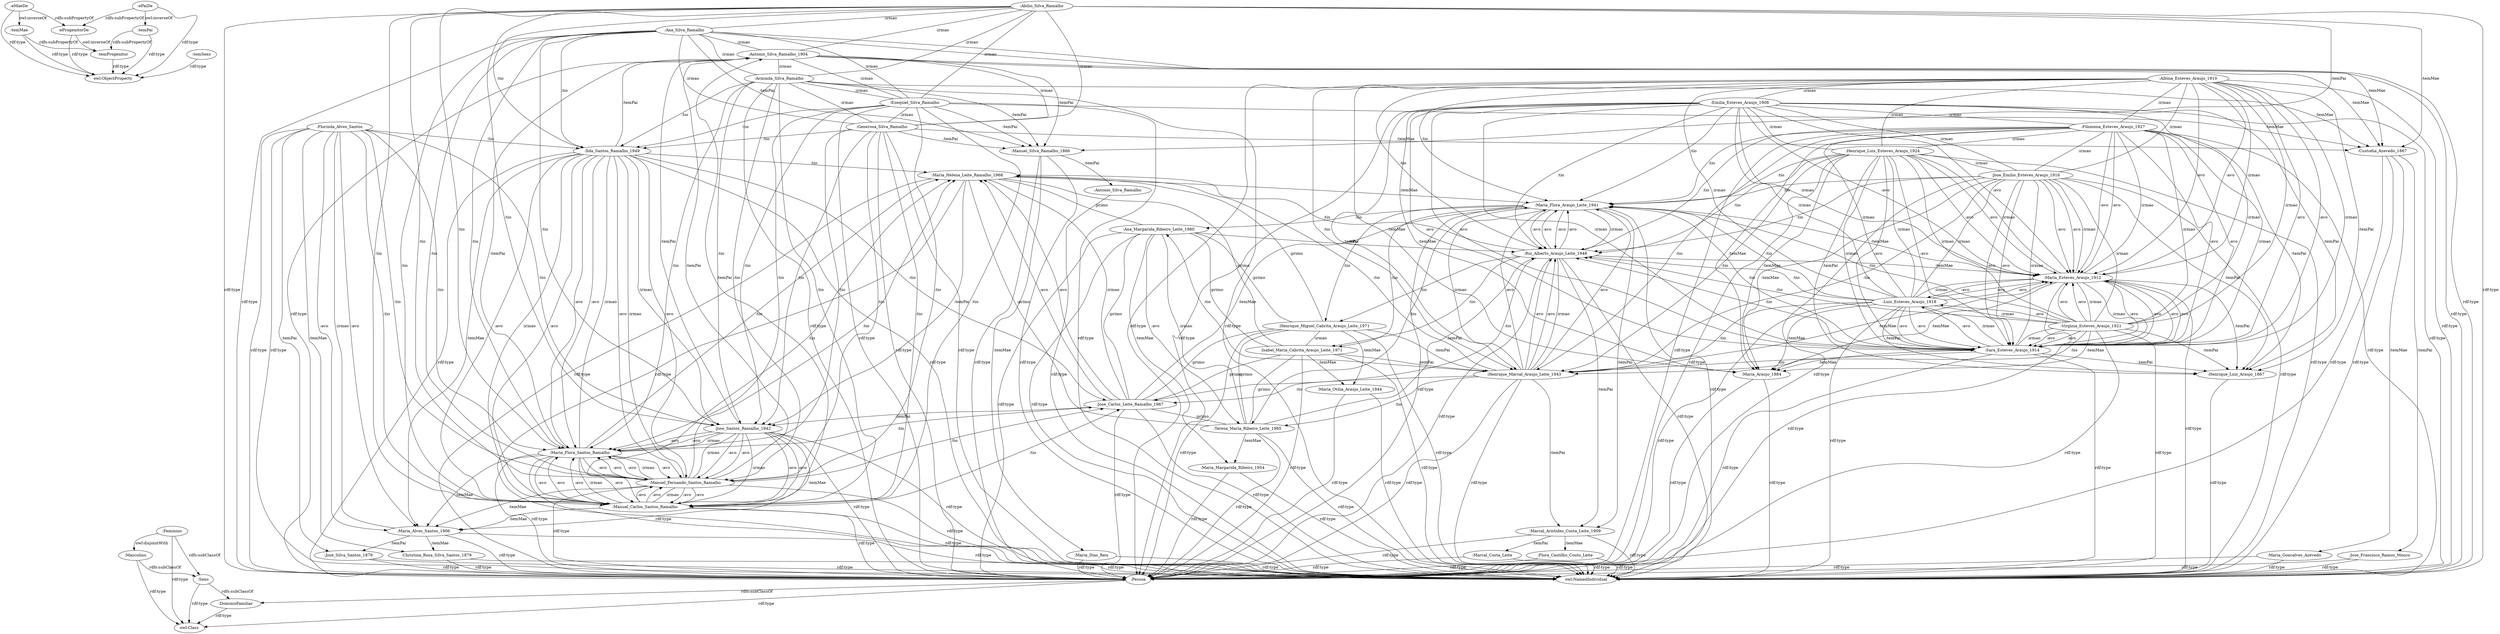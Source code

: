 digraph { 
":eMaeDe" -> "owl:ObjectProperty"[label="rdf:type"]
":eMaeDe" -> ":eProgenitorDe"[label="rdfs:subPropertyOf"]
":eMaeDe" -> ":temMae"[label="owl:inverseOf"]
":ePaiDe" -> "owl:ObjectProperty"[label="rdf:type"]
":ePaiDe" -> ":eProgenitorDe"[label="rdfs:subPropertyOf"]
":ePaiDe" -> ":temPai"[label="owl:inverseOf"]
":eProgenitorDe" -> "owl:ObjectProperty"[label="rdf:type"]
":eProgenitorDe" -> ":temProgenitor"[label="owl:inverseOf"]
":temMae" -> "owl:ObjectProperty"[label="rdf:type"]
":temMae" -> ":temProgenitor"[label="rdfs:subPropertyOf"]
":temPai" -> "owl:ObjectProperty"[label="rdf:type"]
":temPai" -> ":temProgenitor"[label="rdfs:subPropertyOf"]
":temProgenitor" -> "owl:ObjectProperty"[label="rdf:type"]
":temSexo" -> "owl:ObjectProperty"[label="rdf:type"]
":DominioFamiliar" -> "owl:Class"[label="rdf:type"]
":Feminino" -> "owl:Class"[label="rdf:type"]
":Feminino" -> ":Sexo"[label="rdfs:subClassOf"]
":Feminino" -> ":Masculino"[label="owl:disjointWith"]
":Masculino" -> "owl:Class"[label="rdf:type"]
":Masculino" -> ":Sexo"[label="rdfs:subClassOf"]
":Pessoa" -> "owl:Class"[label="rdf:type"]
":Pessoa" -> ":DominioFamiliar"[label="rdfs:subClassOf"]
":Sexo" -> "owl:Class"[label="rdf:type"]
":Sexo" -> ":DominioFamiliar"[label="rdfs:subClassOf"]
":Abilio_Silva_Ramalho" -> "owl:NamedIndividual"[label="rdf:type"]
":Abilio_Silva_Ramalho" -> ":Pessoa"[label="rdf:type"]
":Abilio_Silva_Ramalho" -> ":Custodia_Azevedo_1867"[label=":temMae"]
":Abilio_Silva_Ramalho" -> ":Manuel_Silva_Ramalho_1866"[label=":temPai"]
":Albina_Esteves_Araujo_1910" -> "owl:NamedIndividual"[label="rdf:type"]
":Albina_Esteves_Araujo_1910" -> ":Pessoa"[label="rdf:type"]
":Albina_Esteves_Araujo_1910" -> ":Maria_Araujo_1884"[label=":temMae"]
":Albina_Esteves_Araujo_1910" -> ":Henrique_Luiz_Araujo_1867"[label=":temPai"]
":Ana_Margarida_Ribeiro_Leite_1980" -> "owl:NamedIndividual"[label="rdf:type"]
":Ana_Margarida_Ribeiro_Leite_1980" -> ":Pessoa"[label="rdf:type"]
":Ana_Margarida_Ribeiro_Leite_1980" -> ":Maria_Margarida_Ribeiro_1954"[label=":temMae"]
":Ana_Margarida_Ribeiro_Leite_1980" -> ":Rui_Alberto_Araujo_Leite_1948"[label=":temPai"]
":Ana_Silva_Ramalho" -> "owl:NamedIndividual"[label="rdf:type"]
":Ana_Silva_Ramalho" -> ":Pessoa"[label="rdf:type"]
":Ana_Silva_Ramalho" -> ":Custodia_Azevedo_1867"[label=":temMae"]
":Ana_Silva_Ramalho" -> ":Manuel_Silva_Ramalho_1866"[label=":temPai"]
":Antonio_Silva_Ramalho" -> "owl:NamedIndividual"[label="rdf:type"]
":Antonio_Silva_Ramalho_1904" -> "owl:NamedIndividual"[label="rdf:type"]
":Antonio_Silva_Ramalho_1904" -> ":Pessoa"[label="rdf:type"]
":Antonio_Silva_Ramalho_1904" -> ":Custodia_Azevedo_1867"[label=":temMae"]
":Antonio_Silva_Ramalho_1904" -> ":Manuel_Silva_Ramalho_1866"[label=":temPai"]
":Arminda_Silva_Ramalho" -> "owl:NamedIndividual"[label="rdf:type"]
":Arminda_Silva_Ramalho" -> ":Pessoa"[label="rdf:type"]
":Arminda_Silva_Ramalho" -> ":Custodia_Azevedo_1867"[label=":temMae"]
":Arminda_Silva_Ramalho" -> ":Manuel_Silva_Ramalho_1866"[label=":temPai"]
":Christina_Rosa_Silva_Santos_1879" -> "owl:NamedIndividual"[label="rdf:type"]
":Christina_Rosa_Silva_Santos_1879" -> ":Pessoa"[label="rdf:type"]
":Custodia_Azevedo_1867" -> "owl:NamedIndividual"[label="rdf:type"]
":Custodia_Azevedo_1867" -> ":Pessoa"[label="rdf:type"]
":Custodia_Azevedo_1867" -> ":Maria_Goncalves_Azevedo"[label=":temMae"]
":Custodia_Azevedo_1867" -> ":Jose_Francisco_Ramos_Mouco"[label=":temPai"]
":Emilia_Esteves_Araujo_1908" -> "owl:NamedIndividual"[label="rdf:type"]
":Emilia_Esteves_Araujo_1908" -> ":Pessoa"[label="rdf:type"]
":Emilia_Esteves_Araujo_1908" -> ":Maria_Araujo_1884"[label=":temMae"]
":Emilia_Esteves_Araujo_1908" -> ":Henrique_Luiz_Araujo_1867"[label=":temPai"]
":Ezequiel_Silva_Ramalho" -> "owl:NamedIndividual"[label="rdf:type"]
":Ezequiel_Silva_Ramalho" -> ":Pessoa"[label="rdf:type"]
":Ezequiel_Silva_Ramalho" -> ":Custodia_Azevedo_1867"[label=":temMae"]
":Ezequiel_Silva_Ramalho" -> ":Manuel_Silva_Ramalho_1866"[label=":temPai"]
":Filomena_Esteves_Araujo_1927" -> "owl:NamedIndividual"[label="rdf:type"]
":Filomena_Esteves_Araujo_1927" -> ":Pessoa"[label="rdf:type"]
":Filomena_Esteves_Araujo_1927" -> ":Maria_Araujo_1884"[label=":temMae"]
":Filomena_Esteves_Araujo_1927" -> ":Henrique_Luiz_Araujo_1867"[label=":temPai"]
":Flora_Castilho_Couto_Leite" -> "owl:NamedIndividual"[label="rdf:type"]
":Flora_Castilho_Couto_Leite" -> ":Pessoa"[label="rdf:type"]
":Florinda_Alves_Santos" -> "owl:NamedIndividual"[label="rdf:type"]
":Florinda_Alves_Santos" -> ":Pessoa"[label="rdf:type"]
":Florinda_Alves_Santos" -> ":Christina_Rosa_Silva_Santos_1879"[label=":temMae"]
":Florinda_Alves_Santos" -> ":Joze_Silva_Santos_1879"[label=":temPai"]
":Generosa_Silva_Ramalho" -> "owl:NamedIndividual"[label="rdf:type"]
":Generosa_Silva_Ramalho" -> ":Pessoa"[label="rdf:type"]
":Generosa_Silva_Ramalho" -> ":Custodia_Azevedo_1867"[label=":temMae"]
":Generosa_Silva_Ramalho" -> ":Manuel_Silva_Ramalho_1866"[label=":temPai"]
":Henrique_Luis_Esteves_Araujo_1924" -> "owl:NamedIndividual"[label="rdf:type"]
":Henrique_Luis_Esteves_Araujo_1924" -> ":Pessoa"[label="rdf:type"]
":Henrique_Luis_Esteves_Araujo_1924" -> ":Maria_Araujo_1884"[label=":temMae"]
":Henrique_Luis_Esteves_Araujo_1924" -> ":Henrique_Luiz_Araujo_1867"[label=":temPai"]
":Henrique_Luiz_Araujo_1867" -> "owl:NamedIndividual"[label="rdf:type"]
":Henrique_Marcal_Araujo_Leite_1943" -> "owl:NamedIndividual"[label="rdf:type"]
":Henrique_Marcal_Araujo_Leite_1943" -> ":Pessoa"[label="rdf:type"]
":Henrique_Marcal_Araujo_Leite_1943" -> ":Maria_Esteves_Araujo_1912"[label=":temMae"]
":Henrique_Marcal_Araujo_Leite_1943" -> ":Marcal_Aristides_Costa_Leite_1909"[label=":temPai"]
":Henrique_Miguel_Cabrita_Araujo_Leite_1971" -> "owl:NamedIndividual"[label="rdf:type"]
":Henrique_Miguel_Cabrita_Araujo_Leite_1971" -> ":Pessoa"[label="rdf:type"]
":Henrique_Miguel_Cabrita_Araujo_Leite_1971" -> ":Maria_Otilia_Araujo_Leite_1944"[label=":temMae"]
":Henrique_Miguel_Cabrita_Araujo_Leite_1971" -> ":Henrique_Marcal_Araujo_Leite_1943"[label=":temPai"]
":Ilda_Santos_Ramalho_1949" -> "owl:NamedIndividual"[label="rdf:type"]
":Ilda_Santos_Ramalho_1949" -> ":Pessoa"[label="rdf:type"]
":Ilda_Santos_Ramalho_1949" -> ":Maria_Alves_Santos_1906"[label=":temMae"]
":Ilda_Santos_Ramalho_1949" -> ":Antonio_Silva_Ramalho_1904"[label=":temPai"]
":Isabel_Maria_Cabrita_Araujo_Leite_1971" -> "owl:NamedIndividual"[label="rdf:type"]
":Isabel_Maria_Cabrita_Araujo_Leite_1971" -> ":Pessoa"[label="rdf:type"]
":Isabel_Maria_Cabrita_Araujo_Leite_1971" -> ":Maria_Otilia_Araujo_Leite_1944"[label=":temMae"]
":Isabel_Maria_Cabrita_Araujo_Leite_1971" -> ":Henrique_Marcal_Araujo_Leite_1943"[label=":temPai"]
":Jose_Carlos_Leite_Ramalho_1967" -> "owl:NamedIndividual"[label="rdf:type"]
":Jose_Carlos_Leite_Ramalho_1967" -> ":Pessoa"[label="rdf:type"]
":Jose_Carlos_Leite_Ramalho_1967" -> ":Maria_Flora_Araujo_Leite_1941"[label=":temMae"]
":Jose_Carlos_Leite_Ramalho_1967" -> ":Jose_Santos_Ramalho_1942"[label=":temPai"]
":Jose_Emilio_Esteves_Araujo_1916" -> "owl:NamedIndividual"[label="rdf:type"]
":Jose_Emilio_Esteves_Araujo_1916" -> ":Pessoa"[label="rdf:type"]
":Jose_Emilio_Esteves_Araujo_1916" -> ":Maria_Araujo_1884"[label=":temMae"]
":Jose_Emilio_Esteves_Araujo_1916" -> ":Henrique_Luiz_Araujo_1867"[label=":temPai"]
":Jose_Francisco_Ramos_Mouco" -> "owl:NamedIndividual"[label="rdf:type"]
":Jose_Francisco_Ramos_Mouco" -> ":Pessoa"[label="rdf:type"]
":Jose_Santos_Ramalho_1942" -> "owl:NamedIndividual"[label="rdf:type"]
":Jose_Santos_Ramalho_1942" -> ":Pessoa"[label="rdf:type"]
":Jose_Santos_Ramalho_1942" -> ":Maria_Alves_Santos_1906"[label=":temMae"]
":Jose_Santos_Ramalho_1942" -> ":Antonio_Silva_Ramalho_1904"[label=":temPai"]
":Joze_Silva_Santos_1879" -> "owl:NamedIndividual"[label="rdf:type"]
":Joze_Silva_Santos_1879" -> ":Pessoa"[label="rdf:type"]
":Luis_Esteves_Araujo_1918" -> "owl:NamedIndividual"[label="rdf:type"]
":Luis_Esteves_Araujo_1918" -> ":Pessoa"[label="rdf:type"]
":Luis_Esteves_Araujo_1918" -> ":Maria_Araujo_1884"[label=":temMae"]
":Luis_Esteves_Araujo_1918" -> ":Henrique_Luiz_Araujo_1867"[label=":temPai"]
":Manuel_Carlos_Santos_Ramalho" -> "owl:NamedIndividual"[label="rdf:type"]
":Manuel_Carlos_Santos_Ramalho" -> ":Pessoa"[label="rdf:type"]
":Manuel_Carlos_Santos_Ramalho" -> ":Maria_Alves_Santos_1906"[label=":temMae"]
":Manuel_Carlos_Santos_Ramalho" -> ":Antonio_Silva_Ramalho_1904"[label=":temPai"]
":Manuel_Fernando_Santos_Ramalho" -> "owl:NamedIndividual"[label="rdf:type"]
":Manuel_Fernando_Santos_Ramalho" -> ":Pessoa"[label="rdf:type"]
":Manuel_Fernando_Santos_Ramalho" -> ":Maria_Alves_Santos_1906"[label=":temMae"]
":Manuel_Fernando_Santos_Ramalho" -> ":Antonio_Silva_Ramalho_1904"[label=":temPai"]
":Manuel_Silva_Ramalho_1866" -> "owl:NamedIndividual"[label="rdf:type"]
":Manuel_Silva_Ramalho_1866" -> ":Pessoa"[label="rdf:type"]
":Manuel_Silva_Ramalho_1866" -> ":Maria_Dias_Reis"[label=":temMae"]
":Manuel_Silva_Ramalho_1866" -> ":Antonio_Silva_Ramalho"[label=":temPai"]
":Marcal_Aristides_Costa_Leite_1909" -> "owl:NamedIndividual"[label="rdf:type"]
":Marcal_Aristides_Costa_Leite_1909" -> ":Pessoa"[label="rdf:type"]
":Marcal_Aristides_Costa_Leite_1909" -> ":Flora_Castilho_Couto_Leite"[label=":temMae"]
":Marcal_Aristides_Costa_Leite_1909" -> ":Marcal_Costa_Leite"[label=":temPai"]
":Marcal_Costa_Leite" -> "owl:NamedIndividual"[label="rdf:type"]
":Marcal_Costa_Leite" -> ":Pessoa"[label="rdf:type"]
":Maria_Alves_Santos_1906" -> "owl:NamedIndividual"[label="rdf:type"]
":Maria_Alves_Santos_1906" -> ":Pessoa"[label="rdf:type"]
":Maria_Alves_Santos_1906" -> ":Christina_Rosa_Silva_Santos_1879"[label=":temMae"]
":Maria_Alves_Santos_1906" -> ":Joze_Silva_Santos_1879"[label=":temPai"]
":Maria_Araujo_1884" -> "owl:NamedIndividual"[label="rdf:type"]
":Maria_Araujo_1884" -> ":Pessoa"[label="rdf:type"]
":Maria_Dias_Reis" -> "owl:NamedIndividual"[label="rdf:type"]
":Maria_Dias_Reis" -> ":Pessoa"[label="rdf:type"]
":Maria_Esteves_Araujo_1912" -> "owl:NamedIndividual"[label="rdf:type"]
":Maria_Esteves_Araujo_1912" -> ":Pessoa"[label="rdf:type"]
":Maria_Esteves_Araujo_1912" -> ":Maria_Araujo_1884"[label=":temMae"]
":Maria_Esteves_Araujo_1912" -> ":Henrique_Luiz_Araujo_1867"[label=":temPai"]
":Maria_Flora_Araujo_Leite_1941" -> "owl:NamedIndividual"[label="rdf:type"]
":Maria_Flora_Araujo_Leite_1941" -> ":Pessoa"[label="rdf:type"]
":Maria_Flora_Araujo_Leite_1941" -> ":Maria_Esteves_Araujo_1912"[label=":temMae"]
":Maria_Flora_Araujo_Leite_1941" -> ":Marcal_Aristides_Costa_Leite_1909"[label=":temPai"]
":Maria_Flora_Santos_Ramalho" -> "owl:NamedIndividual"[label="rdf:type"]
":Maria_Flora_Santos_Ramalho" -> ":Pessoa"[label="rdf:type"]
":Maria_Flora_Santos_Ramalho" -> ":Maria_Alves_Santos_1906"[label=":temMae"]
":Maria_Flora_Santos_Ramalho" -> ":Antonio_Silva_Ramalho_1904"[label=":temPai"]
":Maria_Goncalves_Azevedo" -> "owl:NamedIndividual"[label="rdf:type"]
":Maria_Goncalves_Azevedo" -> ":Pessoa"[label="rdf:type"]
":Maria_Helena_Leite_Ramalho_1968" -> "owl:NamedIndividual"[label="rdf:type"]
":Maria_Helena_Leite_Ramalho_1968" -> ":Pessoa"[label="rdf:type"]
":Maria_Helena_Leite_Ramalho_1968" -> ":Maria_Flora_Araujo_Leite_1941"[label=":temMae"]
":Maria_Helena_Leite_Ramalho_1968" -> ":Jose_Santos_Ramalho_1942"[label=":temPai"]
":Maria_Margarida_Ribeiro_1954" -> "owl:NamedIndividual"[label="rdf:type"]
":Maria_Margarida_Ribeiro_1954" -> ":Pessoa"[label="rdf:type"]
":Maria_Otilia_Araujo_Leite_1944" -> "owl:NamedIndividual"[label="rdf:type"]
":Maria_Otilia_Araujo_Leite_1944" -> ":Pessoa"[label="rdf:type"]
":Rui_Alberto_Araujo_Leite_1948" -> "owl:NamedIndividual"[label="rdf:type"]
":Rui_Alberto_Araujo_Leite_1948" -> ":Pessoa"[label="rdf:type"]
":Rui_Alberto_Araujo_Leite_1948" -> ":Maria_Esteves_Araujo_1912"[label=":temMae"]
":Rui_Alberto_Araujo_Leite_1948" -> ":Marcal_Aristides_Costa_Leite_1909"[label=":temPai"]
":Sara_Esteves_Araujo_1914" -> "owl:NamedIndividual"[label="rdf:type"]
":Sara_Esteves_Araujo_1914" -> ":Pessoa"[label="rdf:type"]
":Sara_Esteves_Araujo_1914" -> ":Maria_Araujo_1884"[label=":temMae"]
":Sara_Esteves_Araujo_1914" -> ":Henrique_Luiz_Araujo_1867"[label=":temPai"]
":Teresa_Maria_Ribeiro_Leite_1985" -> "owl:NamedIndividual"[label="rdf:type"]
":Teresa_Maria_Ribeiro_Leite_1985" -> ":Pessoa"[label="rdf:type"]
":Teresa_Maria_Ribeiro_Leite_1985" -> ":Maria_Margarida_Ribeiro_1954"[label=":temMae"]
":Teresa_Maria_Ribeiro_Leite_1985" -> ":Rui_Alberto_Araujo_Leite_1948"[label=":temPai"]
":Virginia_Esteves_Araujo_1921" -> "owl:NamedIndividual"[label="rdf:type"]
":Virginia_Esteves_Araujo_1921" -> ":Pessoa"[label="rdf:type"]
":Virginia_Esteves_Araujo_1921" -> ":Maria_Araujo_1884"[label=":temMae"]
":Virginia_Esteves_Araujo_1921" -> ":Henrique_Luiz_Araujo_1867"[label=":temPai"]
":Maria_Esteves_Araujo_1912" -> ":Luis_Esteves_Araujo_1918"[label=":avo"]
":Sara_Esteves_Araujo_1914" -> ":Luis_Esteves_Araujo_1918"[label=":avo"]
":Virginia_Esteves_Araujo_1921" -> ":Luis_Esteves_Araujo_1918"[label=":avo"]
":Ilda_Santos_Ramalho_1949" -> ":Manuel_Carlos_Santos_Ramalho"[label=":avo"]
":Jose_Santos_Ramalho_1942" -> ":Manuel_Carlos_Santos_Ramalho"[label=":avo"]
":Manuel_Fernando_Santos_Ramalho" -> ":Manuel_Carlos_Santos_Ramalho"[label=":avo"]
":Maria_Flora_Santos_Ramalho" -> ":Manuel_Carlos_Santos_Ramalho"[label=":avo"]
":Ilda_Santos_Ramalho_1949" -> ":Manuel_Carlos_Santos_Ramalho"[label=":avo"]
":Jose_Santos_Ramalho_1942" -> ":Manuel_Carlos_Santos_Ramalho"[label=":avo"]
":Manuel_Fernando_Santos_Ramalho" -> ":Manuel_Carlos_Santos_Ramalho"[label=":avo"]
":Maria_Flora_Santos_Ramalho" -> ":Manuel_Carlos_Santos_Ramalho"[label=":avo"]
":Ilda_Santos_Ramalho_1949" -> ":Manuel_Fernando_Santos_Ramalho"[label=":avo"]
":Jose_Santos_Ramalho_1942" -> ":Manuel_Fernando_Santos_Ramalho"[label=":avo"]
":Manuel_Carlos_Santos_Ramalho" -> ":Manuel_Fernando_Santos_Ramalho"[label=":avo"]
":Maria_Flora_Santos_Ramalho" -> ":Manuel_Fernando_Santos_Ramalho"[label=":avo"]
":Ilda_Santos_Ramalho_1949" -> ":Manuel_Fernando_Santos_Ramalho"[label=":avo"]
":Jose_Santos_Ramalho_1942" -> ":Manuel_Fernando_Santos_Ramalho"[label=":avo"]
":Manuel_Carlos_Santos_Ramalho" -> ":Manuel_Fernando_Santos_Ramalho"[label=":avo"]
":Maria_Flora_Santos_Ramalho" -> ":Manuel_Fernando_Santos_Ramalho"[label=":avo"]
":Florinda_Alves_Santos" -> ":Maria_Alves_Santos_1906"[label=":avo"]
":Florinda_Alves_Santos" -> ":Maria_Alves_Santos_1906"[label=":avo"]
":Albina_Esteves_Araujo_1910" -> ":Maria_Esteves_Araujo_1912"[label=":avo"]
":Emilia_Esteves_Araujo_1908" -> ":Maria_Esteves_Araujo_1912"[label=":avo"]
":Filomena_Esteves_Araujo_1927" -> ":Maria_Esteves_Araujo_1912"[label=":avo"]
":Henrique_Luis_Esteves_Araujo_1924" -> ":Maria_Esteves_Araujo_1912"[label=":avo"]
":Jose_Emilio_Esteves_Araujo_1916" -> ":Maria_Esteves_Araujo_1912"[label=":avo"]
":Luis_Esteves_Araujo_1918" -> ":Maria_Esteves_Araujo_1912"[label=":avo"]
":Sara_Esteves_Araujo_1914" -> ":Maria_Esteves_Araujo_1912"[label=":avo"]
":Virginia_Esteves_Araujo_1921" -> ":Maria_Esteves_Araujo_1912"[label=":avo"]
":Albina_Esteves_Araujo_1910" -> ":Maria_Esteves_Araujo_1912"[label=":avo"]
":Emilia_Esteves_Araujo_1908" -> ":Maria_Esteves_Araujo_1912"[label=":avo"]
":Filomena_Esteves_Araujo_1927" -> ":Maria_Esteves_Araujo_1912"[label=":avo"]
":Henrique_Luis_Esteves_Araujo_1924" -> ":Maria_Esteves_Araujo_1912"[label=":avo"]
":Jose_Emilio_Esteves_Araujo_1916" -> ":Maria_Esteves_Araujo_1912"[label=":avo"]
":Luis_Esteves_Araujo_1918" -> ":Maria_Esteves_Araujo_1912"[label=":avo"]
":Sara_Esteves_Araujo_1914" -> ":Maria_Esteves_Araujo_1912"[label=":avo"]
":Virginia_Esteves_Araujo_1921" -> ":Maria_Esteves_Araujo_1912"[label=":avo"]
":Henrique_Marcal_Araujo_Leite_1943" -> ":Maria_Flora_Araujo_Leite_1941"[label=":avo"]
":Rui_Alberto_Araujo_Leite_1948" -> ":Maria_Flora_Araujo_Leite_1941"[label=":avo"]
":Henrique_Marcal_Araujo_Leite_1943" -> ":Maria_Flora_Araujo_Leite_1941"[label=":avo"]
":Rui_Alberto_Araujo_Leite_1948" -> ":Maria_Flora_Araujo_Leite_1941"[label=":avo"]
":Ilda_Santos_Ramalho_1949" -> ":Maria_Flora_Santos_Ramalho"[label=":avo"]
":Jose_Santos_Ramalho_1942" -> ":Maria_Flora_Santos_Ramalho"[label=":avo"]
":Manuel_Carlos_Santos_Ramalho" -> ":Maria_Flora_Santos_Ramalho"[label=":avo"]
":Manuel_Fernando_Santos_Ramalho" -> ":Maria_Flora_Santos_Ramalho"[label=":avo"]
":Ilda_Santos_Ramalho_1949" -> ":Maria_Flora_Santos_Ramalho"[label=":avo"]
":Jose_Santos_Ramalho_1942" -> ":Maria_Flora_Santos_Ramalho"[label=":avo"]
":Manuel_Carlos_Santos_Ramalho" -> ":Maria_Flora_Santos_Ramalho"[label=":avo"]
":Manuel_Fernando_Santos_Ramalho" -> ":Maria_Flora_Santos_Ramalho"[label=":avo"]
":Jose_Carlos_Leite_Ramalho_1967" -> ":Maria_Helena_Leite_Ramalho_1968"[label=":avo"]
":Jose_Carlos_Leite_Ramalho_1967" -> ":Maria_Helena_Leite_Ramalho_1968"[label=":avo"]
":Henrique_Marcal_Araujo_Leite_1943" -> ":Rui_Alberto_Araujo_Leite_1948"[label=":avo"]
":Maria_Flora_Araujo_Leite_1941" -> ":Rui_Alberto_Araujo_Leite_1948"[label=":avo"]
":Henrique_Marcal_Araujo_Leite_1943" -> ":Rui_Alberto_Araujo_Leite_1948"[label=":avo"]
":Maria_Flora_Araujo_Leite_1941" -> ":Rui_Alberto_Araujo_Leite_1948"[label=":avo"]
":Albina_Esteves_Araujo_1910" -> ":Sara_Esteves_Araujo_1914"[label=":avo"]
":Emilia_Esteves_Araujo_1908" -> ":Sara_Esteves_Araujo_1914"[label=":avo"]
":Filomena_Esteves_Araujo_1927" -> ":Sara_Esteves_Araujo_1914"[label=":avo"]
":Henrique_Luis_Esteves_Araujo_1924" -> ":Sara_Esteves_Araujo_1914"[label=":avo"]
":Jose_Emilio_Esteves_Araujo_1916" -> ":Sara_Esteves_Araujo_1914"[label=":avo"]
":Luis_Esteves_Araujo_1918" -> ":Sara_Esteves_Araujo_1914"[label=":avo"]
":Maria_Esteves_Araujo_1912" -> ":Sara_Esteves_Araujo_1914"[label=":avo"]
":Virginia_Esteves_Araujo_1921" -> ":Sara_Esteves_Araujo_1914"[label=":avo"]
":Albina_Esteves_Araujo_1910" -> ":Sara_Esteves_Araujo_1914"[label=":avo"]
":Emilia_Esteves_Araujo_1908" -> ":Sara_Esteves_Araujo_1914"[label=":avo"]
":Filomena_Esteves_Araujo_1927" -> ":Sara_Esteves_Araujo_1914"[label=":avo"]
":Henrique_Luis_Esteves_Araujo_1924" -> ":Sara_Esteves_Araujo_1914"[label=":avo"]
":Jose_Emilio_Esteves_Araujo_1916" -> ":Sara_Esteves_Araujo_1914"[label=":avo"]
":Luis_Esteves_Araujo_1918" -> ":Sara_Esteves_Araujo_1914"[label=":avo"]
":Maria_Esteves_Araujo_1912" -> ":Sara_Esteves_Araujo_1914"[label=":avo"]
":Virginia_Esteves_Araujo_1921" -> ":Sara_Esteves_Araujo_1914"[label=":avo"]
":Ana_Margarida_Ribeiro_Leite_1980" -> ":Teresa_Maria_Ribeiro_Leite_1985"[label=":avo"]
":Abilio_Silva_Ramalho" -> ":Ana_Silva_Ramalho"[arrowhead=none][label=":irmao"]
":Abilio_Silva_Ramalho" -> ":Antonio_Silva_Ramalho_1904"[arrowhead=none][label=":irmao"]
":Ana_Silva_Ramalho" -> ":Antonio_Silva_Ramalho_1904"[arrowhead=none][label=":irmao"]
":Abilio_Silva_Ramalho" -> ":Arminda_Silva_Ramalho"[arrowhead=none][label=":irmao"]
":Ana_Silva_Ramalho" -> ":Arminda_Silva_Ramalho"[arrowhead=none][label=":irmao"]
":Antonio_Silva_Ramalho_1904" -> ":Arminda_Silva_Ramalho"[arrowhead=none][label=":irmao"]
":Albina_Esteves_Araujo_1910" -> ":Emilia_Esteves_Araujo_1908"[arrowhead=none][label=":irmao"]
":Abilio_Silva_Ramalho" -> ":Ezequiel_Silva_Ramalho"[arrowhead=none][label=":irmao"]
":Ana_Silva_Ramalho" -> ":Ezequiel_Silva_Ramalho"[arrowhead=none][label=":irmao"]
":Antonio_Silva_Ramalho_1904" -> ":Ezequiel_Silva_Ramalho"[arrowhead=none][label=":irmao"]
":Arminda_Silva_Ramalho" -> ":Ezequiel_Silva_Ramalho"[arrowhead=none][label=":irmao"]
":Albina_Esteves_Araujo_1910" -> ":Filomena_Esteves_Araujo_1927"[arrowhead=none][label=":irmao"]
":Emilia_Esteves_Araujo_1908" -> ":Filomena_Esteves_Araujo_1927"[arrowhead=none][label=":irmao"]
":Abilio_Silva_Ramalho" -> ":Generosa_Silva_Ramalho"[arrowhead=none][label=":irmao"]
":Ana_Silva_Ramalho" -> ":Generosa_Silva_Ramalho"[arrowhead=none][label=":irmao"]
":Antonio_Silva_Ramalho_1904" -> ":Generosa_Silva_Ramalho"[arrowhead=none][label=":irmao"]
":Arminda_Silva_Ramalho" -> ":Generosa_Silva_Ramalho"[arrowhead=none][label=":irmao"]
":Ezequiel_Silva_Ramalho" -> ":Generosa_Silva_Ramalho"[arrowhead=none][label=":irmao"]
":Albina_Esteves_Araujo_1910" -> ":Henrique_Luis_Esteves_Araujo_1924"[arrowhead=none][label=":irmao"]
":Emilia_Esteves_Araujo_1908" -> ":Henrique_Luis_Esteves_Araujo_1924"[arrowhead=none][label=":irmao"]
":Filomena_Esteves_Araujo_1927" -> ":Henrique_Luis_Esteves_Araujo_1924"[arrowhead=none][label=":irmao"]
":Henrique_Miguel_Cabrita_Araujo_Leite_1971" -> ":Isabel_Maria_Cabrita_Araujo_Leite_1971"[arrowhead=none][label=":irmao"]
":Albina_Esteves_Araujo_1910" -> ":Jose_Emilio_Esteves_Araujo_1916"[arrowhead=none][label=":irmao"]
":Emilia_Esteves_Araujo_1908" -> ":Jose_Emilio_Esteves_Araujo_1916"[arrowhead=none][label=":irmao"]
":Filomena_Esteves_Araujo_1927" -> ":Jose_Emilio_Esteves_Araujo_1916"[arrowhead=none][label=":irmao"]
":Henrique_Luis_Esteves_Araujo_1924" -> ":Jose_Emilio_Esteves_Araujo_1916"[arrowhead=none][label=":irmao"]
":Ilda_Santos_Ramalho_1949" -> ":Jose_Santos_Ramalho_1942"[arrowhead=none][label=":irmao"]
":Albina_Esteves_Araujo_1910" -> ":Luis_Esteves_Araujo_1918"[arrowhead=none][label=":irmao"]
":Emilia_Esteves_Araujo_1908" -> ":Luis_Esteves_Araujo_1918"[arrowhead=none][label=":irmao"]
":Filomena_Esteves_Araujo_1927" -> ":Luis_Esteves_Araujo_1918"[arrowhead=none][label=":irmao"]
":Henrique_Luis_Esteves_Araujo_1924" -> ":Luis_Esteves_Araujo_1918"[arrowhead=none][label=":irmao"]
":Jose_Emilio_Esteves_Araujo_1916" -> ":Luis_Esteves_Araujo_1918"[arrowhead=none][label=":irmao"]
":Ilda_Santos_Ramalho_1949" -> ":Manuel_Carlos_Santos_Ramalho"[arrowhead=none][label=":irmao"]
":Jose_Santos_Ramalho_1942" -> ":Manuel_Carlos_Santos_Ramalho"[arrowhead=none][label=":irmao"]
":Ilda_Santos_Ramalho_1949" -> ":Manuel_Fernando_Santos_Ramalho"[arrowhead=none][label=":irmao"]
":Jose_Santos_Ramalho_1942" -> ":Manuel_Fernando_Santos_Ramalho"[arrowhead=none][label=":irmao"]
":Manuel_Carlos_Santos_Ramalho" -> ":Manuel_Fernando_Santos_Ramalho"[arrowhead=none][label=":irmao"]
":Florinda_Alves_Santos" -> ":Maria_Alves_Santos_1906"[arrowhead=none][label=":irmao"]
":Albina_Esteves_Araujo_1910" -> ":Maria_Esteves_Araujo_1912"[arrowhead=none][label=":irmao"]
":Emilia_Esteves_Araujo_1908" -> ":Maria_Esteves_Araujo_1912"[arrowhead=none][label=":irmao"]
":Filomena_Esteves_Araujo_1927" -> ":Maria_Esteves_Araujo_1912"[arrowhead=none][label=":irmao"]
":Henrique_Luis_Esteves_Araujo_1924" -> ":Maria_Esteves_Araujo_1912"[arrowhead=none][label=":irmao"]
":Jose_Emilio_Esteves_Araujo_1916" -> ":Maria_Esteves_Araujo_1912"[arrowhead=none][label=":irmao"]
":Luis_Esteves_Araujo_1918" -> ":Maria_Esteves_Araujo_1912"[arrowhead=none][label=":irmao"]
":Henrique_Marcal_Araujo_Leite_1943" -> ":Maria_Flora_Araujo_Leite_1941"[arrowhead=none][label=":irmao"]
":Ilda_Santos_Ramalho_1949" -> ":Maria_Flora_Santos_Ramalho"[arrowhead=none][label=":irmao"]
":Jose_Santos_Ramalho_1942" -> ":Maria_Flora_Santos_Ramalho"[arrowhead=none][label=":irmao"]
":Manuel_Carlos_Santos_Ramalho" -> ":Maria_Flora_Santos_Ramalho"[arrowhead=none][label=":irmao"]
":Manuel_Fernando_Santos_Ramalho" -> ":Maria_Flora_Santos_Ramalho"[arrowhead=none][label=":irmao"]
":Jose_Carlos_Leite_Ramalho_1967" -> ":Maria_Helena_Leite_Ramalho_1968"[arrowhead=none][label=":irmao"]
":Henrique_Marcal_Araujo_Leite_1943" -> ":Rui_Alberto_Araujo_Leite_1948"[arrowhead=none][label=":irmao"]
":Maria_Flora_Araujo_Leite_1941" -> ":Rui_Alberto_Araujo_Leite_1948"[arrowhead=none][label=":irmao"]
":Albina_Esteves_Araujo_1910" -> ":Sara_Esteves_Araujo_1914"[arrowhead=none][label=":irmao"]
":Emilia_Esteves_Araujo_1908" -> ":Sara_Esteves_Araujo_1914"[arrowhead=none][label=":irmao"]
":Filomena_Esteves_Araujo_1927" -> ":Sara_Esteves_Araujo_1914"[arrowhead=none][label=":irmao"]
":Henrique_Luis_Esteves_Araujo_1924" -> ":Sara_Esteves_Araujo_1914"[arrowhead=none][label=":irmao"]
":Jose_Emilio_Esteves_Araujo_1916" -> ":Sara_Esteves_Araujo_1914"[arrowhead=none][label=":irmao"]
":Luis_Esteves_Araujo_1918" -> ":Sara_Esteves_Araujo_1914"[arrowhead=none][label=":irmao"]
":Maria_Esteves_Araujo_1912" -> ":Sara_Esteves_Araujo_1914"[arrowhead=none][label=":irmao"]
":Ana_Margarida_Ribeiro_Leite_1980" -> ":Teresa_Maria_Ribeiro_Leite_1985"[arrowhead=none][label=":irmao"]
":Albina_Esteves_Araujo_1910" -> ":Virginia_Esteves_Araujo_1921"[arrowhead=none][label=":irmao"]
":Emilia_Esteves_Araujo_1908" -> ":Virginia_Esteves_Araujo_1921"[arrowhead=none][label=":irmao"]
":Filomena_Esteves_Araujo_1927" -> ":Virginia_Esteves_Araujo_1921"[arrowhead=none][label=":irmao"]
":Henrique_Luis_Esteves_Araujo_1924" -> ":Virginia_Esteves_Araujo_1921"[arrowhead=none][label=":irmao"]
":Jose_Emilio_Esteves_Araujo_1916" -> ":Virginia_Esteves_Araujo_1921"[arrowhead=none][label=":irmao"]
":Luis_Esteves_Araujo_1918" -> ":Virginia_Esteves_Araujo_1921"[arrowhead=none][label=":irmao"]
":Maria_Esteves_Araujo_1912" -> ":Virginia_Esteves_Araujo_1921"[arrowhead=none][label=":irmao"]
":Sara_Esteves_Araujo_1914" -> ":Virginia_Esteves_Araujo_1921"[arrowhead=none][label=":irmao"]
":Henrique_Marcal_Araujo_Leite_1943" -> ":Ana_Margarida_Ribeiro_Leite_1980"[label=":tio"]
":Maria_Flora_Araujo_Leite_1941" -> ":Ana_Margarida_Ribeiro_Leite_1980"[label=":tio"]
":Albina_Esteves_Araujo_1910" -> ":Henrique_Marcal_Araujo_Leite_1943"[label=":tio"]
":Emilia_Esteves_Araujo_1908" -> ":Henrique_Marcal_Araujo_Leite_1943"[label=":tio"]
":Filomena_Esteves_Araujo_1927" -> ":Henrique_Marcal_Araujo_Leite_1943"[label=":tio"]
":Henrique_Luis_Esteves_Araujo_1924" -> ":Henrique_Marcal_Araujo_Leite_1943"[label=":tio"]
":Jose_Emilio_Esteves_Araujo_1916" -> ":Henrique_Marcal_Araujo_Leite_1943"[label=":tio"]
":Luis_Esteves_Araujo_1918" -> ":Henrique_Marcal_Araujo_Leite_1943"[label=":tio"]
":Sara_Esteves_Araujo_1914" -> ":Henrique_Marcal_Araujo_Leite_1943"[label=":tio"]
":Virginia_Esteves_Araujo_1921" -> ":Henrique_Marcal_Araujo_Leite_1943"[label=":tio"]
":Maria_Flora_Araujo_Leite_1941" -> ":Henrique_Miguel_Cabrita_Araujo_Leite_1971"[label=":tio"]
":Rui_Alberto_Araujo_Leite_1948" -> ":Henrique_Miguel_Cabrita_Araujo_Leite_1971"[label=":tio"]
":Florinda_Alves_Santos" -> ":Ilda_Santos_Ramalho_1949"[label=":tio"]
":Abilio_Silva_Ramalho" -> ":Ilda_Santos_Ramalho_1949"[label=":tio"]
":Ana_Silva_Ramalho" -> ":Ilda_Santos_Ramalho_1949"[label=":tio"]
":Arminda_Silva_Ramalho" -> ":Ilda_Santos_Ramalho_1949"[label=":tio"]
":Ezequiel_Silva_Ramalho" -> ":Ilda_Santos_Ramalho_1949"[label=":tio"]
":Generosa_Silva_Ramalho" -> ":Ilda_Santos_Ramalho_1949"[label=":tio"]
":Maria_Flora_Araujo_Leite_1941" -> ":Isabel_Maria_Cabrita_Araujo_Leite_1971"[label=":tio"]
":Rui_Alberto_Araujo_Leite_1948" -> ":Isabel_Maria_Cabrita_Araujo_Leite_1971"[label=":tio"]
":Henrique_Marcal_Araujo_Leite_1943" -> ":Jose_Carlos_Leite_Ramalho_1967"[label=":tio"]
":Rui_Alberto_Araujo_Leite_1948" -> ":Jose_Carlos_Leite_Ramalho_1967"[label=":tio"]
":Ilda_Santos_Ramalho_1949" -> ":Jose_Carlos_Leite_Ramalho_1967"[label=":tio"]
":Manuel_Carlos_Santos_Ramalho" -> ":Jose_Carlos_Leite_Ramalho_1967"[label=":tio"]
":Manuel_Fernando_Santos_Ramalho" -> ":Jose_Carlos_Leite_Ramalho_1967"[label=":tio"]
":Maria_Flora_Santos_Ramalho" -> ":Jose_Carlos_Leite_Ramalho_1967"[label=":tio"]
":Florinda_Alves_Santos" -> ":Jose_Santos_Ramalho_1942"[label=":tio"]
":Abilio_Silva_Ramalho" -> ":Jose_Santos_Ramalho_1942"[label=":tio"]
":Ana_Silva_Ramalho" -> ":Jose_Santos_Ramalho_1942"[label=":tio"]
":Arminda_Silva_Ramalho" -> ":Jose_Santos_Ramalho_1942"[label=":tio"]
":Ezequiel_Silva_Ramalho" -> ":Jose_Santos_Ramalho_1942"[label=":tio"]
":Generosa_Silva_Ramalho" -> ":Jose_Santos_Ramalho_1942"[label=":tio"]
":Florinda_Alves_Santos" -> ":Manuel_Carlos_Santos_Ramalho"[label=":tio"]
":Abilio_Silva_Ramalho" -> ":Manuel_Carlos_Santos_Ramalho"[label=":tio"]
":Ana_Silva_Ramalho" -> ":Manuel_Carlos_Santos_Ramalho"[label=":tio"]
":Arminda_Silva_Ramalho" -> ":Manuel_Carlos_Santos_Ramalho"[label=":tio"]
":Ezequiel_Silva_Ramalho" -> ":Manuel_Carlos_Santos_Ramalho"[label=":tio"]
":Generosa_Silva_Ramalho" -> ":Manuel_Carlos_Santos_Ramalho"[label=":tio"]
":Florinda_Alves_Santos" -> ":Manuel_Fernando_Santos_Ramalho"[label=":tio"]
":Abilio_Silva_Ramalho" -> ":Manuel_Fernando_Santos_Ramalho"[label=":tio"]
":Ana_Silva_Ramalho" -> ":Manuel_Fernando_Santos_Ramalho"[label=":tio"]
":Arminda_Silva_Ramalho" -> ":Manuel_Fernando_Santos_Ramalho"[label=":tio"]
":Ezequiel_Silva_Ramalho" -> ":Manuel_Fernando_Santos_Ramalho"[label=":tio"]
":Generosa_Silva_Ramalho" -> ":Manuel_Fernando_Santos_Ramalho"[label=":tio"]
":Albina_Esteves_Araujo_1910" -> ":Maria_Flora_Araujo_Leite_1941"[label=":tio"]
":Emilia_Esteves_Araujo_1908" -> ":Maria_Flora_Araujo_Leite_1941"[label=":tio"]
":Filomena_Esteves_Araujo_1927" -> ":Maria_Flora_Araujo_Leite_1941"[label=":tio"]
":Henrique_Luis_Esteves_Araujo_1924" -> ":Maria_Flora_Araujo_Leite_1941"[label=":tio"]
":Jose_Emilio_Esteves_Araujo_1916" -> ":Maria_Flora_Araujo_Leite_1941"[label=":tio"]
":Luis_Esteves_Araujo_1918" -> ":Maria_Flora_Araujo_Leite_1941"[label=":tio"]
":Sara_Esteves_Araujo_1914" -> ":Maria_Flora_Araujo_Leite_1941"[label=":tio"]
":Virginia_Esteves_Araujo_1921" -> ":Maria_Flora_Araujo_Leite_1941"[label=":tio"]
":Florinda_Alves_Santos" -> ":Maria_Flora_Santos_Ramalho"[label=":tio"]
":Abilio_Silva_Ramalho" -> ":Maria_Flora_Santos_Ramalho"[label=":tio"]
":Ana_Silva_Ramalho" -> ":Maria_Flora_Santos_Ramalho"[label=":tio"]
":Arminda_Silva_Ramalho" -> ":Maria_Flora_Santos_Ramalho"[label=":tio"]
":Ezequiel_Silva_Ramalho" -> ":Maria_Flora_Santos_Ramalho"[label=":tio"]
":Generosa_Silva_Ramalho" -> ":Maria_Flora_Santos_Ramalho"[label=":tio"]
":Henrique_Marcal_Araujo_Leite_1943" -> ":Maria_Helena_Leite_Ramalho_1968"[label=":tio"]
":Rui_Alberto_Araujo_Leite_1948" -> ":Maria_Helena_Leite_Ramalho_1968"[label=":tio"]
":Ilda_Santos_Ramalho_1949" -> ":Maria_Helena_Leite_Ramalho_1968"[label=":tio"]
":Manuel_Carlos_Santos_Ramalho" -> ":Maria_Helena_Leite_Ramalho_1968"[label=":tio"]
":Manuel_Fernando_Santos_Ramalho" -> ":Maria_Helena_Leite_Ramalho_1968"[label=":tio"]
":Maria_Flora_Santos_Ramalho" -> ":Maria_Helena_Leite_Ramalho_1968"[label=":tio"]
":Albina_Esteves_Araujo_1910" -> ":Rui_Alberto_Araujo_Leite_1948"[label=":tio"]
":Emilia_Esteves_Araujo_1908" -> ":Rui_Alberto_Araujo_Leite_1948"[label=":tio"]
":Filomena_Esteves_Araujo_1927" -> ":Rui_Alberto_Araujo_Leite_1948"[label=":tio"]
":Henrique_Luis_Esteves_Araujo_1924" -> ":Rui_Alberto_Araujo_Leite_1948"[label=":tio"]
":Jose_Emilio_Esteves_Araujo_1916" -> ":Rui_Alberto_Araujo_Leite_1948"[label=":tio"]
":Luis_Esteves_Araujo_1918" -> ":Rui_Alberto_Araujo_Leite_1948"[label=":tio"]
":Sara_Esteves_Araujo_1914" -> ":Rui_Alberto_Araujo_Leite_1948"[label=":tio"]
":Virginia_Esteves_Araujo_1921" -> ":Rui_Alberto_Araujo_Leite_1948"[label=":tio"]
":Henrique_Marcal_Araujo_Leite_1943" -> ":Teresa_Maria_Ribeiro_Leite_1985"[label=":tio"]
":Maria_Flora_Araujo_Leite_1941" -> ":Teresa_Maria_Ribeiro_Leite_1985"[label=":tio"]
":Ana_Margarida_Ribeiro_Leite_1980" -> ":Henrique_Miguel_Cabrita_Araujo_Leite_1971"[arrowhead=none][label=":primo"]
":Ana_Margarida_Ribeiro_Leite_1980" -> ":Isabel_Maria_Cabrita_Araujo_Leite_1971"[arrowhead=none][label=":primo"]
":Henrique_Miguel_Cabrita_Araujo_Leite_1971" -> ":Jose_Carlos_Leite_Ramalho_1967"[arrowhead=none][label=":primo"]
":Isabel_Maria_Cabrita_Araujo_Leite_1971" -> ":Jose_Carlos_Leite_Ramalho_1967"[arrowhead=none][label=":primo"]
":Ana_Margarida_Ribeiro_Leite_1980" -> ":Jose_Carlos_Leite_Ramalho_1967"[arrowhead=none][label=":primo"]
":Henrique_Miguel_Cabrita_Araujo_Leite_1971" -> ":Maria_Helena_Leite_Ramalho_1968"[arrowhead=none][label=":primo"]
":Isabel_Maria_Cabrita_Araujo_Leite_1971" -> ":Maria_Helena_Leite_Ramalho_1968"[arrowhead=none][label=":primo"]
":Ana_Margarida_Ribeiro_Leite_1980" -> ":Maria_Helena_Leite_Ramalho_1968"[arrowhead=none][label=":primo"]
":Henrique_Miguel_Cabrita_Araujo_Leite_1971" -> ":Teresa_Maria_Ribeiro_Leite_1985"[arrowhead=none][label=":primo"]
":Isabel_Maria_Cabrita_Araujo_Leite_1971" -> ":Teresa_Maria_Ribeiro_Leite_1985"[arrowhead=none][label=":primo"]
":Jose_Carlos_Leite_Ramalho_1967" -> ":Teresa_Maria_Ribeiro_Leite_1985"[arrowhead=none][label=":primo"]
":Maria_Helena_Leite_Ramalho_1968" -> ":Teresa_Maria_Ribeiro_Leite_1985"[arrowhead=none][label=":primo"]
}